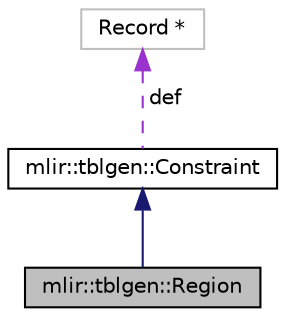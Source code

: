 digraph "mlir::tblgen::Region"
{
  bgcolor="transparent";
  edge [fontname="Helvetica",fontsize="10",labelfontname="Helvetica",labelfontsize="10"];
  node [fontname="Helvetica",fontsize="10",shape=record];
  Node2 [label="mlir::tblgen::Region",height=0.2,width=0.4,color="black", fillcolor="grey75", style="filled", fontcolor="black"];
  Node3 -> Node2 [dir="back",color="midnightblue",fontsize="10",style="solid",fontname="Helvetica"];
  Node3 [label="mlir::tblgen::Constraint",height=0.2,width=0.4,color="black",URL="$classmlir_1_1tblgen_1_1Constraint.html"];
  Node4 -> Node3 [dir="back",color="darkorchid3",fontsize="10",style="dashed",label=" def" ,fontname="Helvetica"];
  Node4 [label="Record *",height=0.2,width=0.4,color="grey75"];
}
